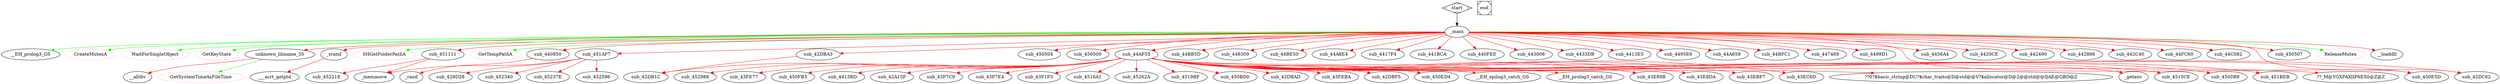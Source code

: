 digraph G {
  start -> l0_n0;
  //Level 0
  l0_n0 [label="_main"];
  
  //Level 1
  l1_n0 [label="__EH_prolog3_GS"];
  l1_n1 [label="CreateMutexA", color=pink];
  l1_n2 [label="WaitForSingleObject", color=pink];
  l1_n3 [label="GetKeyState", color=pink];
  l1_n4 [label="unknown_libname_35"];
  l1_n5 [label="_srand"];
  l1_n6 [label="SHGetFolderPathA", color=pink];
  l1_n7 [label="sub_451111"];
  l1_n8 [label="GetTempPathA", color=pink];
  l1_n9 [label="sub_440850"];
  l1_n10 [label="sub_451AF7"];
  l1_n11 [label="sub_42DBA3"];
  l1_n12 [label="sub_450504"];
  l1_n13 [label="sub_450500"];
  l1_n14 [label="sub_44AF55"];
  l1_n15 [label="sub_44BB5D"];
  l1_n16 [label="sub_448309"];
  l1_n17 [label="sub_44BE50"];
  l1_n18 [label="sub_44A8E4"];
  l1_n19 [label="sub_4417F4"];
  l1_n20 [label="sub_441BCA"];
  l1_n21 [label="sub_440FEE"];
  l1_n22 [label="sub_443008"];
  l1_n23 [label="sub_4433DB"];
  l1_n24 [label="sub_4413E5"];
  l1_n25 [label="sub_4495E6"];
  l1_n26 [label="sub_44A659"];
  l1_n27 [label="sub_44BFC1"];
  l1_n28 [label="sub_447469"];
  l1_n29 [label="sub_4499D1"];
  l1_n30 [label="sub_450E5D"];
  l1_n31 [label="sub_4456A4"];
  l1_n32 [label="sub_4420CE"];
  l1_n33 [label="sub_442490"];
  l1_n34 [label="sub_442866"];
  l1_n35 [label="sub_442C40"];
  l1_n36 [label="sub_44FC60"];
  l1_n37 [label="sub_44C082"];
  l1_n38 [label="sub_42DC62"];
  l1_n39 [label="sub_450507"];
  l1_n40 [label="ReleaseMutex", color=pink];
  l1_n41 [label="__loaddll"];
  
  l0_n0 -> l1_n0 [color=green];
  l0_n0 -> l1_n1 [color=green];
  l0_n0 -> l1_n2 [color=green];
  l0_n0 -> l1_n3 [color=green];
  l0_n0 -> l1_n4 [color=red];
  l0_n0 -> l1_n5 [color=red];
  l0_n0 -> l1_n6 [color=green];
  l0_n0 -> l1_n7 [color=red];
  l0_n0 -> l1_n8 [color=green];
  l0_n0 -> l1_n9 [color=red];
  l0_n0 -> l1_n10 [color=red];
  l0_n0 -> l1_n11 [color=red];
  l0_n0 -> l1_n12 [color=red];
  l0_n0 -> l1_n13 [color=red];
  l0_n0 -> l1_n14 [color=red];
  l0_n0 -> l1_n15 [color=red];
  l0_n0 -> l1_n16 [color=red];
  l0_n0 -> l1_n17 [color=red];
  l0_n0 -> l1_n18 [color=red];
  l0_n0 -> l1_n19 [color=red];
  l0_n0 -> l1_n20 [color=red];
  l0_n0 -> l1_n21 [color=red];
  l0_n0 -> l1_n22 [color=red];
  l0_n0 -> l1_n23 [color=red];
  l0_n0 -> l1_n24 [color=red];
  l0_n0 -> l1_n25 [color=red];
  l0_n0 -> l1_n26 [color=red];
  l0_n0 -> l1_n27 [color=red];
  l0_n0 -> l1_n28 [color=red];
  l0_n0 -> l1_n29 [color=red];
  l0_n0 -> l1_n30 [color=red];
  l0_n0 -> l1_n31 [color=red];
  l0_n0 -> l1_n32 [color=red];
  l0_n0 -> l1_n33 [color=red];
  l0_n0 -> l1_n34 [color=red];
  l0_n0 -> l1_n35 [color=red];
  l0_n0 -> l1_n36 [color=red];
  l0_n0 -> l1_n37 [color=red];
  l0_n0 -> l1_n38 [color=red];
  l0_n0 -> l1_n39 [color=red];
  l0_n0 -> l1_n40 [color=green];
  l0_n0 -> l1_n41 [color=red];
  
  //Level 3
  //unknown_libname_35
  l2_n0 [label="GetSystemTimeAsFileTime", color=pink];
  l2_n1 [label="__alldiv"];
  
  l1_n4 -> l2_n0 [color=green];
  l1_n4 -> l2_n1 [color=red];
  
  //_srand
  l2_n2 [label="___acrt_getptd"];
  
  l1_n5 -> l2_n2 [color=red];
  
  //sub_451111
  l2_n3 [label="_memmove"];
  l2_n4 [label="sub_45221E"];
  
  l1_n7 -> l2_n3 [color=red];
  l1_n7 -> l2_n4 [color=red];
  
  //sub_440850
  l2_n5 [label="_rand"];
  
  l1_n9 -> l2_n5 [color=red];
  
  //sub_451AF7
  l2_n6 [label="sub_452340"];
  //l2_n7 [label="_memmove"];
  l2_n8 [label="sub_45237E"];
  l2_n9 [label="sub_452596"];
  l2_n10 [label="sub_429D28"];
  
  l1_n10 -> l2_n6 [color=red];
  l1_n10 -> l2_n3 [color=red];
  l1_n10 -> l2_n8 [color=red];
  l1_n10 -> l2_n9 [color=red];
  l1_n10 -> l2_n10 [color=red];
  
  //sub_42DBA3
  l2_n11 [label="sub_42DB1C"];
  
  l1_n11 -> l2_n11 [color=red];
  
  //sub_450504
  //empty
  
  //sub_450500
  //empty
  
  //sub_44AF55
  l2_n12 [label="__EH_prolog3_catch_GS"];
  l2_n13 [label="sub_43E89B"];
  l2_n14 [label="sub_43E8DA"];
  l2_n15 [label="sub_43EBF7"];
  l2_n16 [label="sub_43EC6D"];
  l2_n17 [label="??0?$basic_string@DU?$char_traits@D@std@@V?$allocator@D@2@@std@@QAE@QBD@Z"];
  l2_n18 [label="_getenv"];
  l2_n19 [label="sub_4515CE"];
  l2_n20 [label="sub_450D89"];
  l2_n21 [label="sub_451BEB"];
  l2_n22 [label="??_M@YGXPAXIIP6EX0@Z@Z"];
  //l2_n23 [label="sub_42DB1C"];
  l2_n24 [label="sub_452988"];
  l2_n25 [label="sub_43FE77"];
  l2_n26 [label="sub_450FB3"];
  l2_n27 [label="sub_4413BD"];
  l2_n28 [label="sub_42A15F"];
  l2_n29 [label="sub_43F7C9"];
  l2_n30 [label="sub_43F7E4"];
  l2_n31 [label="sub_43F1F3"];
  l2_n32 [label="sub_4516A1"];
  l2_n33 [label="sub_45262A"];
  //l2_n34 [label="sub_450E5D"];
  l2_n35 [label="sub_4519BF"];
  l2_n36 [label="sub_450BD0"];
  l2_n37 [label="sub_42DBAD"];
  l2_n38 [label="sub_43FEBA"];
  l2_n39 [label="sub_42DBF5"];
  //l2_n40 [label="sub_42DC62"];
  l2_n41 [label="sub_450ED4"];
  l2_n42 [label="__EH_epilog3_catch_GS"];
  
  l1_n14 -> l2_n12 [color=red];
  l1_n14 -> l2_n13 [color=red];
  l1_n14 -> l2_n14 [color=red];
  l1_n14 -> l2_n15 [color=red];
  l1_n14 -> l2_n16 [color=red];
  l1_n14 -> l2_n17 [color=red];
  l1_n14 -> l2_n18 [color=red];
  l1_n14 -> l2_n19 [color=red];
  l1_n14 -> l2_n20 [color=red];
  l1_n14 -> l2_n21 [color=red];
  l1_n14 -> l2_n22 [color=red];
  l1_n14 -> l2_n11 [color=red];
  l1_n14 -> l2_n24 [color=red];
  l1_n14 -> l2_n25 [color=red];
  l1_n14 -> l2_n26 [color=red];
  l1_n14 -> l2_n27 [color=red];
  l1_n14 -> l2_n28 [color=red];
  l1_n14 -> l2_n29 [color=red];
  l1_n14 -> l2_n30 [color=red];
  l1_n14 -> l2_n31 [color=red];
  l1_n14 -> l2_n32 [color=red];
  l1_n14 -> l2_n33 [color=red];
  l1_n14 -> l1_n30 [color=red];
  l1_n14 -> l2_n35 [color=red];
  l1_n14 -> l2_n36 [color=red];
  l1_n14 -> l2_n37 [color=red];
  l1_n14 -> l2_n38 [color=red];
  l1_n14 -> l2_n39 [color=red];
  l1_n14 -> l1_n38 [color=red];
  l1_n14 -> l2_n41 [color=red];
  l1_n14 -> l2_n42 [color=red];
  
  //sub_44BB5D
  
  
  
  
  

  start [shape=Mdiamond];
  end [shape=Msquare];
}
